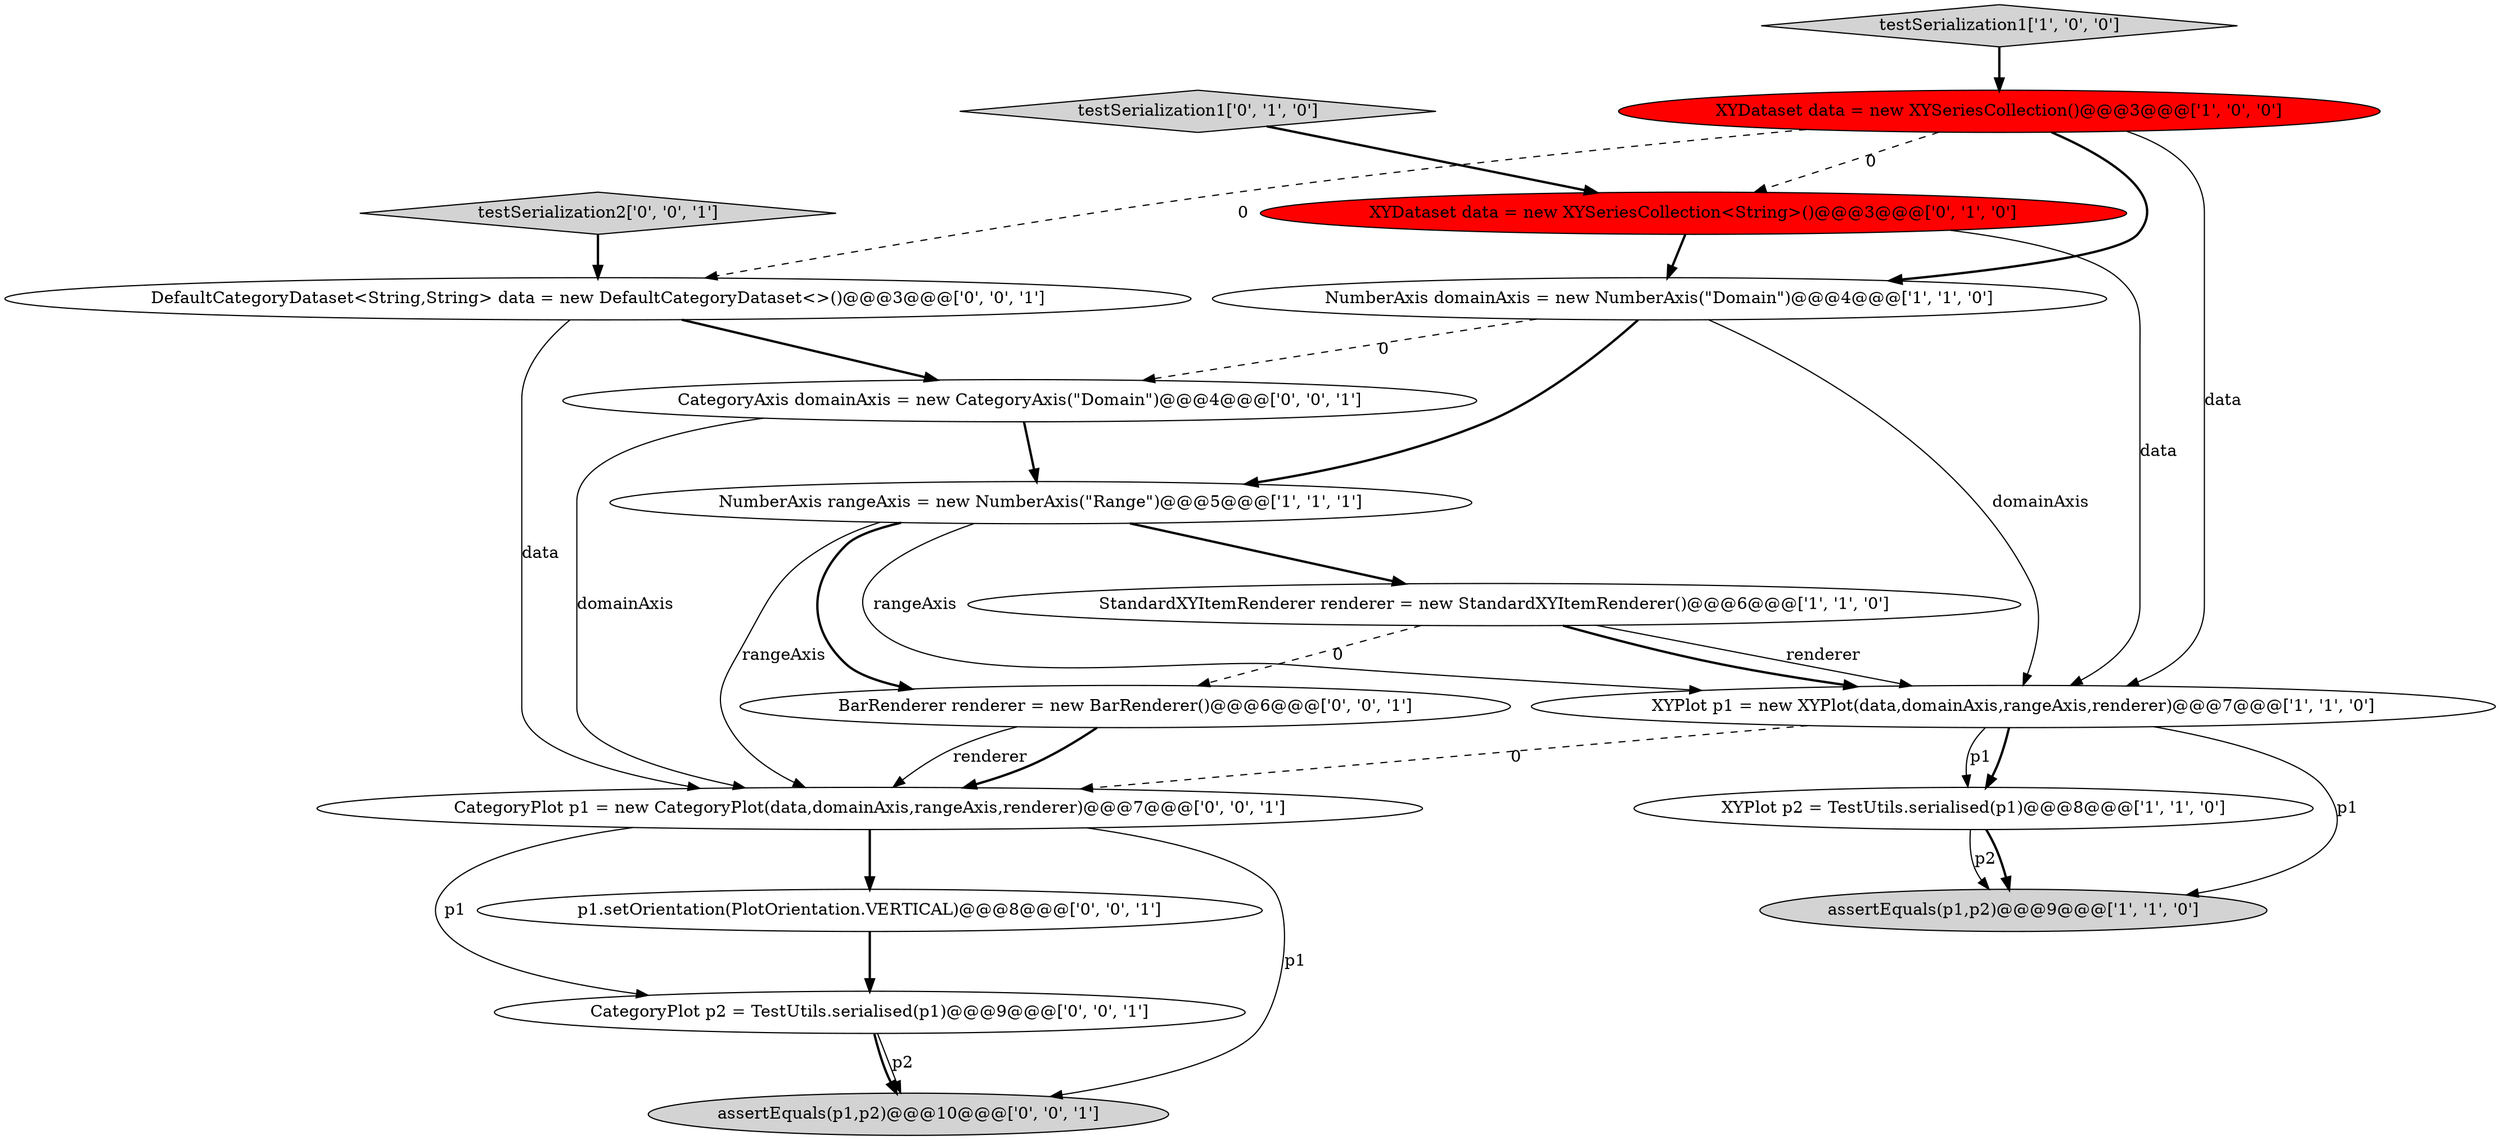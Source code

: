 digraph {
10 [style = filled, label = "CategoryAxis domainAxis = new CategoryAxis(\"Domain\")@@@4@@@['0', '0', '1']", fillcolor = white, shape = ellipse image = "AAA0AAABBB3BBB"];
3 [style = filled, label = "NumberAxis domainAxis = new NumberAxis(\"Domain\")@@@4@@@['1', '1', '0']", fillcolor = white, shape = ellipse image = "AAA0AAABBB1BBB"];
1 [style = filled, label = "XYDataset data = new XYSeriesCollection()@@@3@@@['1', '0', '0']", fillcolor = red, shape = ellipse image = "AAA1AAABBB1BBB"];
13 [style = filled, label = "BarRenderer renderer = new BarRenderer()@@@6@@@['0', '0', '1']", fillcolor = white, shape = ellipse image = "AAA0AAABBB3BBB"];
6 [style = filled, label = "XYPlot p2 = TestUtils.serialised(p1)@@@8@@@['1', '1', '0']", fillcolor = white, shape = ellipse image = "AAA0AAABBB1BBB"];
17 [style = filled, label = "testSerialization2['0', '0', '1']", fillcolor = lightgray, shape = diamond image = "AAA0AAABBB3BBB"];
12 [style = filled, label = "p1.setOrientation(PlotOrientation.VERTICAL)@@@8@@@['0', '0', '1']", fillcolor = white, shape = ellipse image = "AAA0AAABBB3BBB"];
2 [style = filled, label = "testSerialization1['1', '0', '0']", fillcolor = lightgray, shape = diamond image = "AAA0AAABBB1BBB"];
15 [style = filled, label = "CategoryPlot p2 = TestUtils.serialised(p1)@@@9@@@['0', '0', '1']", fillcolor = white, shape = ellipse image = "AAA0AAABBB3BBB"];
16 [style = filled, label = "CategoryPlot p1 = new CategoryPlot(data,domainAxis,rangeAxis,renderer)@@@7@@@['0', '0', '1']", fillcolor = white, shape = ellipse image = "AAA0AAABBB3BBB"];
0 [style = filled, label = "XYPlot p1 = new XYPlot(data,domainAxis,rangeAxis,renderer)@@@7@@@['1', '1', '0']", fillcolor = white, shape = ellipse image = "AAA0AAABBB1BBB"];
7 [style = filled, label = "assertEquals(p1,p2)@@@9@@@['1', '1', '0']", fillcolor = lightgray, shape = ellipse image = "AAA0AAABBB1BBB"];
14 [style = filled, label = "assertEquals(p1,p2)@@@10@@@['0', '0', '1']", fillcolor = lightgray, shape = ellipse image = "AAA0AAABBB3BBB"];
8 [style = filled, label = "XYDataset data = new XYSeriesCollection<String>()@@@3@@@['0', '1', '0']", fillcolor = red, shape = ellipse image = "AAA1AAABBB2BBB"];
4 [style = filled, label = "StandardXYItemRenderer renderer = new StandardXYItemRenderer()@@@6@@@['1', '1', '0']", fillcolor = white, shape = ellipse image = "AAA0AAABBB1BBB"];
9 [style = filled, label = "testSerialization1['0', '1', '0']", fillcolor = lightgray, shape = diamond image = "AAA0AAABBB2BBB"];
11 [style = filled, label = "DefaultCategoryDataset<String,String> data = new DefaultCategoryDataset<>()@@@3@@@['0', '0', '1']", fillcolor = white, shape = ellipse image = "AAA0AAABBB3BBB"];
5 [style = filled, label = "NumberAxis rangeAxis = new NumberAxis(\"Range\")@@@5@@@['1', '1', '1']", fillcolor = white, shape = ellipse image = "AAA0AAABBB1BBB"];
15->14 [style = solid, label="p2"];
3->0 [style = solid, label="domainAxis"];
16->15 [style = solid, label="p1"];
13->16 [style = solid, label="renderer"];
15->14 [style = bold, label=""];
5->0 [style = solid, label="rangeAxis"];
0->6 [style = bold, label=""];
2->1 [style = bold, label=""];
8->0 [style = solid, label="data"];
8->3 [style = bold, label=""];
12->15 [style = bold, label=""];
0->16 [style = dashed, label="0"];
1->3 [style = bold, label=""];
11->16 [style = solid, label="data"];
0->6 [style = solid, label="p1"];
9->8 [style = bold, label=""];
13->16 [style = bold, label=""];
4->0 [style = bold, label=""];
1->0 [style = solid, label="data"];
3->5 [style = bold, label=""];
0->7 [style = solid, label="p1"];
10->5 [style = bold, label=""];
10->16 [style = solid, label="domainAxis"];
16->14 [style = solid, label="p1"];
11->10 [style = bold, label=""];
1->11 [style = dashed, label="0"];
5->13 [style = bold, label=""];
5->4 [style = bold, label=""];
5->16 [style = solid, label="rangeAxis"];
4->0 [style = solid, label="renderer"];
1->8 [style = dashed, label="0"];
3->10 [style = dashed, label="0"];
6->7 [style = solid, label="p2"];
6->7 [style = bold, label=""];
4->13 [style = dashed, label="0"];
16->12 [style = bold, label=""];
17->11 [style = bold, label=""];
}
